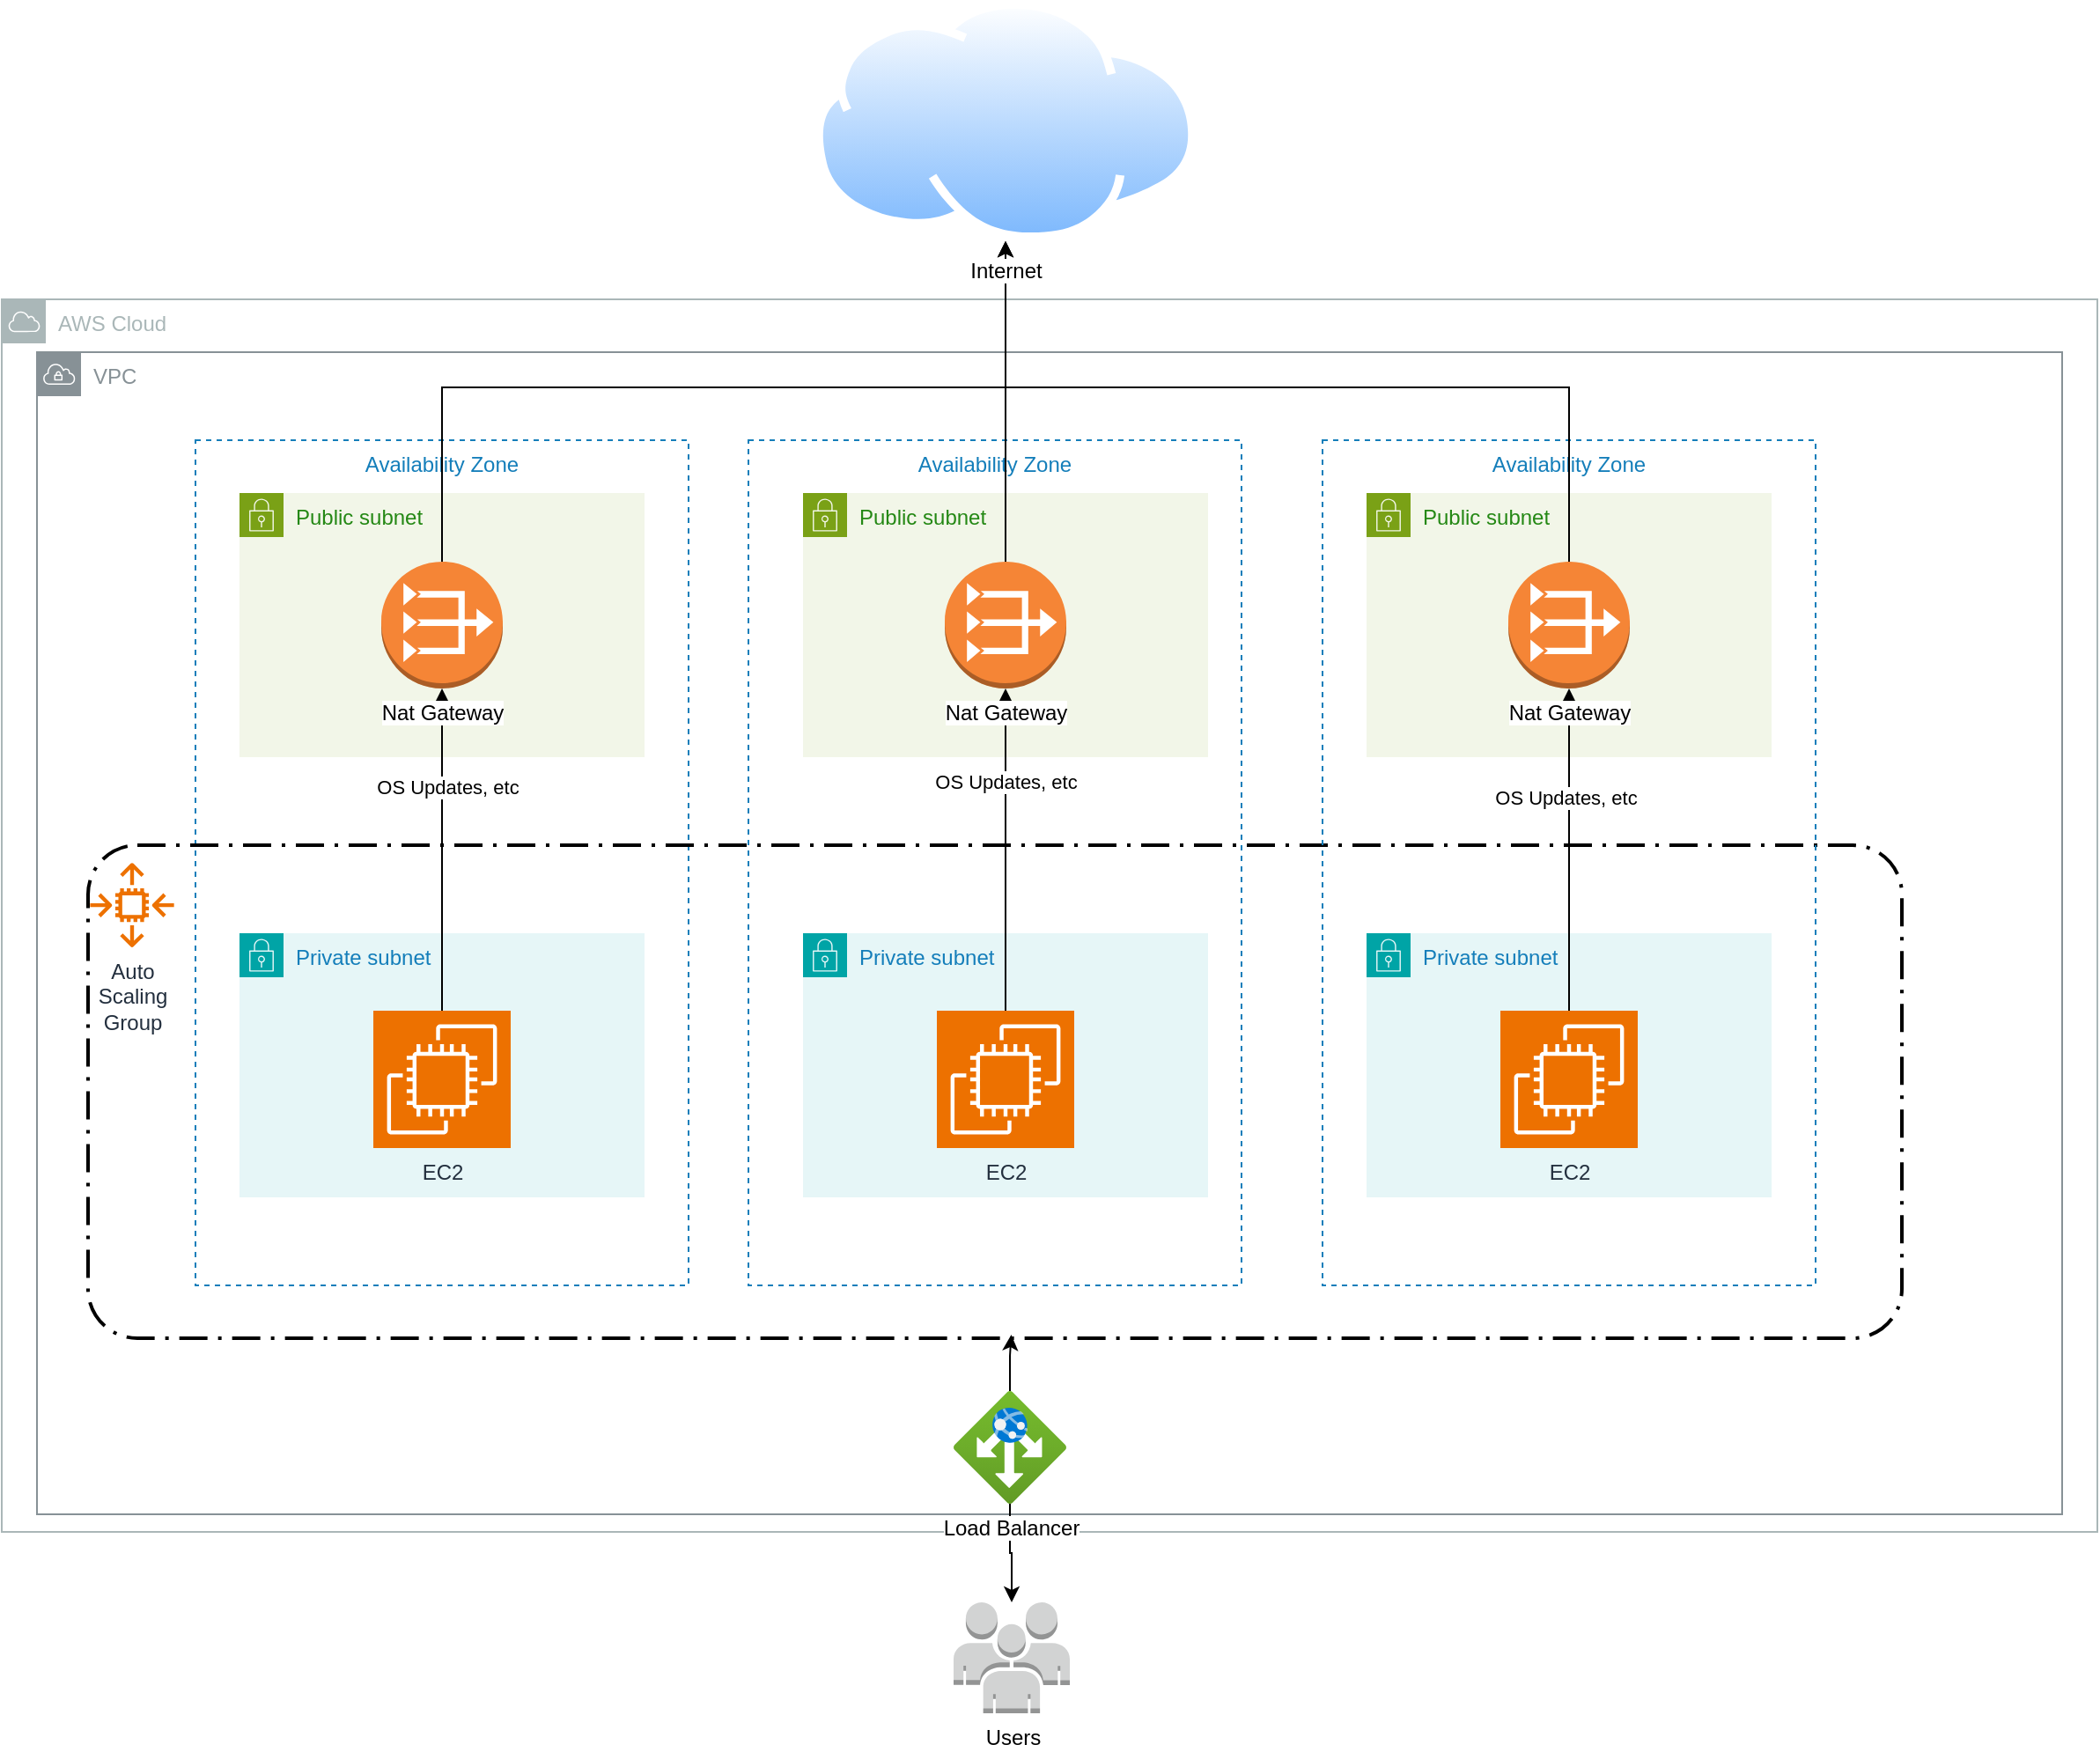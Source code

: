 <mxfile version="24.2.1" type="device">
  <diagram name="Page-1" id="lQPwQOak9GEUOolHe1Ao">
    <mxGraphModel dx="4220" dy="1569" grid="1" gridSize="10" guides="1" tooltips="1" connect="1" arrows="1" fold="1" page="1" pageScale="1" pageWidth="1169" pageHeight="827" math="0" shadow="0">
      <root>
        <mxCell id="0" />
        <mxCell id="1" parent="0" />
        <mxCell id="cpXsW3RKIQvox0g9FcWc-8" value="VPC" style="sketch=0;outlineConnect=0;gradientColor=none;html=1;whiteSpace=wrap;fontSize=12;fontStyle=0;shape=mxgraph.aws4.group;grIcon=mxgraph.aws4.group_vpc;strokeColor=#879196;fillColor=none;verticalAlign=top;align=left;spacingLeft=30;fontColor=#879196;dashed=0;" parent="1" vertex="1">
          <mxGeometry x="70" y="860" width="1150" height="660" as="geometry" />
        </mxCell>
        <mxCell id="5xEN8Zvacd1QNbbgDomi-9" value="AWS Cloud" style="sketch=0;outlineConnect=0;gradientColor=none;html=1;whiteSpace=wrap;fontSize=12;fontStyle=0;shape=mxgraph.aws4.group;grIcon=mxgraph.aws4.group_aws_cloud;strokeColor=#AAB7B8;fillColor=none;verticalAlign=top;align=left;spacingLeft=30;fontColor=#AAB7B8;dashed=0;" vertex="1" parent="1">
          <mxGeometry x="50" y="830" width="1190" height="700" as="geometry" />
        </mxCell>
        <mxCell id="5xEN8Zvacd1QNbbgDomi-26" value="Availability Zone" style="fillColor=none;strokeColor=#147EBA;dashed=1;verticalAlign=top;fontStyle=0;fontColor=#147EBA;whiteSpace=wrap;html=1;" vertex="1" parent="1">
          <mxGeometry x="474" y="910" width="280" height="480" as="geometry" />
        </mxCell>
        <mxCell id="5xEN8Zvacd1QNbbgDomi-11" value="Availability Zone" style="fillColor=none;strokeColor=#147EBA;dashed=1;verticalAlign=top;fontStyle=0;fontColor=#147EBA;whiteSpace=wrap;html=1;" vertex="1" parent="1">
          <mxGeometry x="160" y="910" width="280" height="480" as="geometry" />
        </mxCell>
        <mxCell id="5xEN8Zvacd1QNbbgDomi-4" value="" style="rounded=1;arcSize=10;dashed=1;fillColor=none;gradientColor=none;dashPattern=8 3 1 3;strokeWidth=2;strokeColor=#000000;" vertex="1" parent="1">
          <mxGeometry x="99" y="1140" width="1030" height="280" as="geometry" />
        </mxCell>
        <mxCell id="5xEN8Zvacd1QNbbgDomi-65" style="edgeStyle=orthogonalEdgeStyle;rounded=0;orthogonalLoop=1;jettySize=auto;html=1;" edge="1" parent="1" source="5xEN8Zvacd1QNbbgDomi-8" target="5xEN8Zvacd1QNbbgDomi-64">
          <mxGeometry relative="1" as="geometry" />
        </mxCell>
        <mxCell id="5xEN8Zvacd1QNbbgDomi-8" value="Load Balancer" style="image;aspect=fixed;html=1;points=[];align=center;fontSize=12;image=img/lib/azure2/networking/Application_Gateways.svg;" vertex="1" parent="1">
          <mxGeometry x="590.5" y="1450" width="64" height="64" as="geometry" />
        </mxCell>
        <mxCell id="5xEN8Zvacd1QNbbgDomi-10" value="Public subnet" style="points=[[0,0],[0.25,0],[0.5,0],[0.75,0],[1,0],[1,0.25],[1,0.5],[1,0.75],[1,1],[0.75,1],[0.5,1],[0.25,1],[0,1],[0,0.75],[0,0.5],[0,0.25]];outlineConnect=0;gradientColor=none;html=1;whiteSpace=wrap;fontSize=12;fontStyle=0;container=1;pointerEvents=0;collapsible=0;recursiveResize=0;shape=mxgraph.aws4.group;grIcon=mxgraph.aws4.group_security_group;grStroke=0;strokeColor=#7AA116;fillColor=#F2F6E8;verticalAlign=top;align=left;spacingLeft=30;fontColor=#248814;dashed=0;" vertex="1" parent="1">
          <mxGeometry x="185" y="940" width="230" height="150" as="geometry" />
        </mxCell>
        <mxCell id="cpXsW3RKIQvox0g9FcWc-4" value="Private subnet" style="points=[[0,0],[0.25,0],[0.5,0],[0.75,0],[1,0],[1,0.25],[1,0.5],[1,0.75],[1,1],[0.75,1],[0.5,1],[0.25,1],[0,1],[0,0.75],[0,0.5],[0,0.25]];outlineConnect=0;gradientColor=none;html=1;whiteSpace=wrap;fontSize=12;fontStyle=0;container=1;pointerEvents=0;collapsible=0;recursiveResize=0;shape=mxgraph.aws4.group;grIcon=mxgraph.aws4.group_security_group;grStroke=0;strokeColor=#00A4A6;fillColor=#E6F6F7;verticalAlign=top;align=left;spacingLeft=30;fontColor=#147EBA;dashed=0;" parent="1" vertex="1">
          <mxGeometry x="185" y="1190" width="230" height="150" as="geometry" />
        </mxCell>
        <mxCell id="5xEN8Zvacd1QNbbgDomi-13" value="EC2" style="sketch=0;points=[[0,0,0],[0.25,0,0],[0.5,0,0],[0.75,0,0],[1,0,0],[0,1,0],[0.25,1,0],[0.5,1,0],[0.75,1,0],[1,1,0],[0,0.25,0],[0,0.5,0],[0,0.75,0],[1,0.25,0],[1,0.5,0],[1,0.75,0]];outlineConnect=0;fontColor=#232F3E;fillColor=#ED7100;strokeColor=#ffffff;dashed=0;verticalLabelPosition=bottom;verticalAlign=top;align=center;html=1;fontSize=12;fontStyle=0;aspect=fixed;shape=mxgraph.aws4.resourceIcon;resIcon=mxgraph.aws4.ec2;" vertex="1" parent="cpXsW3RKIQvox0g9FcWc-4">
          <mxGeometry x="76" y="44" width="78" height="78" as="geometry" />
        </mxCell>
        <mxCell id="5xEN8Zvacd1QNbbgDomi-27" value="Public subnet" style="points=[[0,0],[0.25,0],[0.5,0],[0.75,0],[1,0],[1,0.25],[1,0.5],[1,0.75],[1,1],[0.75,1],[0.5,1],[0.25,1],[0,1],[0,0.75],[0,0.5],[0,0.25]];outlineConnect=0;gradientColor=none;html=1;whiteSpace=wrap;fontSize=12;fontStyle=0;container=1;pointerEvents=0;collapsible=0;recursiveResize=0;shape=mxgraph.aws4.group;grIcon=mxgraph.aws4.group_security_group;grStroke=0;strokeColor=#7AA116;fillColor=#F2F6E8;verticalAlign=top;align=left;spacingLeft=30;fontColor=#248814;dashed=0;" vertex="1" parent="1">
          <mxGeometry x="505" y="940" width="230" height="150" as="geometry" />
        </mxCell>
        <mxCell id="5xEN8Zvacd1QNbbgDomi-28" value="Private subnet" style="points=[[0,0],[0.25,0],[0.5,0],[0.75,0],[1,0],[1,0.25],[1,0.5],[1,0.75],[1,1],[0.75,1],[0.5,1],[0.25,1],[0,1],[0,0.75],[0,0.5],[0,0.25]];outlineConnect=0;gradientColor=none;html=1;whiteSpace=wrap;fontSize=12;fontStyle=0;container=1;pointerEvents=0;collapsible=0;recursiveResize=0;shape=mxgraph.aws4.group;grIcon=mxgraph.aws4.group_security_group;grStroke=0;strokeColor=#00A4A6;fillColor=#E6F6F7;verticalAlign=top;align=left;spacingLeft=30;fontColor=#147EBA;dashed=0;" vertex="1" parent="1">
          <mxGeometry x="505" y="1190" width="230" height="150" as="geometry" />
        </mxCell>
        <mxCell id="5xEN8Zvacd1QNbbgDomi-29" value="EC2" style="sketch=0;points=[[0,0,0],[0.25,0,0],[0.5,0,0],[0.75,0,0],[1,0,0],[0,1,0],[0.25,1,0],[0.5,1,0],[0.75,1,0],[1,1,0],[0,0.25,0],[0,0.5,0],[0,0.75,0],[1,0.25,0],[1,0.5,0],[1,0.75,0]];outlineConnect=0;fontColor=#232F3E;fillColor=#ED7100;strokeColor=#ffffff;dashed=0;verticalLabelPosition=bottom;verticalAlign=top;align=center;html=1;fontSize=12;fontStyle=0;aspect=fixed;shape=mxgraph.aws4.resourceIcon;resIcon=mxgraph.aws4.ec2;" vertex="1" parent="5xEN8Zvacd1QNbbgDomi-28">
          <mxGeometry x="76" y="44" width="78" height="78" as="geometry" />
        </mxCell>
        <mxCell id="5xEN8Zvacd1QNbbgDomi-31" value="Availability Zone" style="fillColor=none;strokeColor=#147EBA;dashed=1;verticalAlign=top;fontStyle=0;fontColor=#147EBA;whiteSpace=wrap;html=1;" vertex="1" parent="1">
          <mxGeometry x="800" y="910" width="280" height="480" as="geometry" />
        </mxCell>
        <mxCell id="5xEN8Zvacd1QNbbgDomi-32" value="Public subnet" style="points=[[0,0],[0.25,0],[0.5,0],[0.75,0],[1,0],[1,0.25],[1,0.5],[1,0.75],[1,1],[0.75,1],[0.5,1],[0.25,1],[0,1],[0,0.75],[0,0.5],[0,0.25]];outlineConnect=0;gradientColor=none;html=1;whiteSpace=wrap;fontSize=12;fontStyle=0;container=1;pointerEvents=0;collapsible=0;recursiveResize=0;shape=mxgraph.aws4.group;grIcon=mxgraph.aws4.group_security_group;grStroke=0;strokeColor=#7AA116;fillColor=#F2F6E8;verticalAlign=top;align=left;spacingLeft=30;fontColor=#248814;dashed=0;" vertex="1" parent="1">
          <mxGeometry x="825" y="940" width="230" height="150" as="geometry" />
        </mxCell>
        <mxCell id="5xEN8Zvacd1QNbbgDomi-33" value="Private subnet" style="points=[[0,0],[0.25,0],[0.5,0],[0.75,0],[1,0],[1,0.25],[1,0.5],[1,0.75],[1,1],[0.75,1],[0.5,1],[0.25,1],[0,1],[0,0.75],[0,0.5],[0,0.25]];outlineConnect=0;gradientColor=none;html=1;whiteSpace=wrap;fontSize=12;fontStyle=0;container=1;pointerEvents=0;collapsible=0;recursiveResize=0;shape=mxgraph.aws4.group;grIcon=mxgraph.aws4.group_security_group;grStroke=0;strokeColor=#00A4A6;fillColor=#E6F6F7;verticalAlign=top;align=left;spacingLeft=30;fontColor=#147EBA;dashed=0;" vertex="1" parent="1">
          <mxGeometry x="825" y="1190" width="230" height="150" as="geometry" />
        </mxCell>
        <mxCell id="5xEN8Zvacd1QNbbgDomi-34" value="EC2" style="sketch=0;points=[[0,0,0],[0.25,0,0],[0.5,0,0],[0.75,0,0],[1,0,0],[0,1,0],[0.25,1,0],[0.5,1,0],[0.75,1,0],[1,1,0],[0,0.25,0],[0,0.5,0],[0,0.75,0],[1,0.25,0],[1,0.5,0],[1,0.75,0]];outlineConnect=0;fontColor=#232F3E;fillColor=#ED7100;strokeColor=#ffffff;dashed=0;verticalLabelPosition=bottom;verticalAlign=top;align=center;html=1;fontSize=12;fontStyle=0;aspect=fixed;shape=mxgraph.aws4.resourceIcon;resIcon=mxgraph.aws4.ec2;" vertex="1" parent="5xEN8Zvacd1QNbbgDomi-33">
          <mxGeometry x="76" y="44" width="78" height="78" as="geometry" />
        </mxCell>
        <mxCell id="5xEN8Zvacd1QNbbgDomi-37" value="Auto&lt;div&gt;Scaling&lt;/div&gt;&lt;div&gt;Group&lt;/div&gt;" style="sketch=0;outlineConnect=0;fontColor=#232F3E;gradientColor=none;fillColor=#ED7100;strokeColor=none;dashed=0;verticalLabelPosition=bottom;verticalAlign=top;align=center;html=1;fontSize=12;fontStyle=0;aspect=fixed;pointerEvents=1;shape=mxgraph.aws4.auto_scaling2;" vertex="1" parent="1">
          <mxGeometry x="100" y="1150" width="48" height="48" as="geometry" />
        </mxCell>
        <mxCell id="5xEN8Zvacd1QNbbgDomi-40" style="edgeStyle=orthogonalEdgeStyle;rounded=0;orthogonalLoop=1;jettySize=auto;html=1;entryX=0.5;entryY=1;entryDx=0;entryDy=0;entryPerimeter=0;" edge="1" parent="1" source="5xEN8Zvacd1QNbbgDomi-13" target="5xEN8Zvacd1QNbbgDomi-12">
          <mxGeometry relative="1" as="geometry" />
        </mxCell>
        <mxCell id="5xEN8Zvacd1QNbbgDomi-43" value="OS Updates, etc" style="edgeLabel;html=1;align=center;verticalAlign=middle;resizable=0;points=[];" vertex="1" connectable="0" parent="5xEN8Zvacd1QNbbgDomi-40">
          <mxGeometry x="0.395" y="-3" relative="1" as="geometry">
            <mxPoint as="offset" />
          </mxGeometry>
        </mxCell>
        <mxCell id="5xEN8Zvacd1QNbbgDomi-42" style="edgeStyle=orthogonalEdgeStyle;rounded=0;orthogonalLoop=1;jettySize=auto;html=1;entryX=0.5;entryY=1;entryDx=0;entryDy=0;entryPerimeter=0;" edge="1" parent="1" source="5xEN8Zvacd1QNbbgDomi-34" target="5xEN8Zvacd1QNbbgDomi-35">
          <mxGeometry relative="1" as="geometry" />
        </mxCell>
        <mxCell id="5xEN8Zvacd1QNbbgDomi-61" value="OS Updates, etc" style="edgeLabel;html=1;align=center;verticalAlign=middle;resizable=0;points=[];" vertex="1" connectable="0" parent="5xEN8Zvacd1QNbbgDomi-42">
          <mxGeometry x="0.326" y="2" relative="1" as="geometry">
            <mxPoint as="offset" />
          </mxGeometry>
        </mxCell>
        <mxCell id="5xEN8Zvacd1QNbbgDomi-69" style="edgeStyle=orthogonalEdgeStyle;rounded=0;orthogonalLoop=1;jettySize=auto;html=1;entryX=0.5;entryY=1;entryDx=0;entryDy=0;" edge="1" parent="1" source="5xEN8Zvacd1QNbbgDomi-12" target="5xEN8Zvacd1QNbbgDomi-66">
          <mxGeometry relative="1" as="geometry">
            <Array as="points">
              <mxPoint x="300" y="880" />
              <mxPoint x="620" y="880" />
            </Array>
          </mxGeometry>
        </mxCell>
        <mxCell id="5xEN8Zvacd1QNbbgDomi-12" value="&lt;span style=&quot;background-color: rgb(255, 255, 255);&quot;&gt;Nat Gateway&lt;/span&gt;" style="outlineConnect=0;dashed=0;verticalLabelPosition=bottom;verticalAlign=top;align=center;html=1;shape=mxgraph.aws3.vpc_nat_gateway;fillColor=#F58536;gradientColor=none;" vertex="1" parent="1">
          <mxGeometry x="265.5" y="979" width="69" height="72" as="geometry" />
        </mxCell>
        <mxCell id="5xEN8Zvacd1QNbbgDomi-70" style="edgeStyle=orthogonalEdgeStyle;rounded=0;orthogonalLoop=1;jettySize=auto;html=1;entryX=0.5;entryY=1;entryDx=0;entryDy=0;" edge="1" parent="1" source="5xEN8Zvacd1QNbbgDomi-35" target="5xEN8Zvacd1QNbbgDomi-66">
          <mxGeometry relative="1" as="geometry">
            <Array as="points">
              <mxPoint x="940" y="880" />
              <mxPoint x="620" y="880" />
            </Array>
          </mxGeometry>
        </mxCell>
        <mxCell id="5xEN8Zvacd1QNbbgDomi-35" value="&lt;span style=&quot;background-color: rgb(255, 255, 255);&quot;&gt;Nat Gateway&lt;/span&gt;" style="outlineConnect=0;dashed=0;verticalLabelPosition=bottom;verticalAlign=top;align=center;html=1;shape=mxgraph.aws3.vpc_nat_gateway;fillColor=#F58536;gradientColor=none;" vertex="1" parent="1">
          <mxGeometry x="905.5" y="979" width="69" height="72" as="geometry" />
        </mxCell>
        <mxCell id="5xEN8Zvacd1QNbbgDomi-57" style="edgeStyle=orthogonalEdgeStyle;rounded=0;orthogonalLoop=1;jettySize=auto;html=1;entryX=0.5;entryY=1;entryDx=0;entryDy=0;entryPerimeter=0;" edge="1" parent="1" source="5xEN8Zvacd1QNbbgDomi-29">
          <mxGeometry relative="1" as="geometry">
            <mxPoint x="620" y="1051" as="targetPoint" />
          </mxGeometry>
        </mxCell>
        <mxCell id="5xEN8Zvacd1QNbbgDomi-60" value="OS Updates, etc" style="edgeLabel;html=1;align=center;verticalAlign=middle;resizable=0;points=[];" vertex="1" connectable="0" parent="5xEN8Zvacd1QNbbgDomi-57">
          <mxGeometry x="0.43" y="1" relative="1" as="geometry">
            <mxPoint as="offset" />
          </mxGeometry>
        </mxCell>
        <mxCell id="5xEN8Zvacd1QNbbgDomi-68" style="edgeStyle=orthogonalEdgeStyle;rounded=0;orthogonalLoop=1;jettySize=auto;html=1;entryX=0.5;entryY=1;entryDx=0;entryDy=0;" edge="1" parent="1" source="5xEN8Zvacd1QNbbgDomi-58" target="5xEN8Zvacd1QNbbgDomi-66">
          <mxGeometry relative="1" as="geometry" />
        </mxCell>
        <mxCell id="5xEN8Zvacd1QNbbgDomi-58" value="&lt;span style=&quot;background-color: rgb(255, 255, 255);&quot;&gt;Nat Gateway&lt;/span&gt;" style="outlineConnect=0;dashed=0;verticalLabelPosition=bottom;verticalAlign=top;align=center;html=1;shape=mxgraph.aws3.vpc_nat_gateway;fillColor=#F58536;gradientColor=none;" vertex="1" parent="1">
          <mxGeometry x="585.5" y="979" width="69" height="72" as="geometry" />
        </mxCell>
        <mxCell id="5xEN8Zvacd1QNbbgDomi-63" style="edgeStyle=orthogonalEdgeStyle;rounded=0;orthogonalLoop=1;jettySize=auto;html=1;entryX=0.509;entryY=0.993;entryDx=0;entryDy=0;entryPerimeter=0;" edge="1" parent="1" source="5xEN8Zvacd1QNbbgDomi-8" target="5xEN8Zvacd1QNbbgDomi-4">
          <mxGeometry relative="1" as="geometry" />
        </mxCell>
        <mxCell id="5xEN8Zvacd1QNbbgDomi-64" value="Users" style="outlineConnect=0;dashed=0;verticalLabelPosition=bottom;verticalAlign=top;align=center;html=1;shape=mxgraph.aws3.users;fillColor=#D2D3D3;gradientColor=none;" vertex="1" parent="1">
          <mxGeometry x="590.5" y="1570" width="66" height="63" as="geometry" />
        </mxCell>
        <mxCell id="5xEN8Zvacd1QNbbgDomi-66" value="Internet" style="image;perimeter=ellipsePerimeter;html=1;align=center;shadow=0;dashed=0;spacingTop=3;image=img/lib/active_directory/internet_cloud.svg;" vertex="1" parent="1">
          <mxGeometry x="511.25" y="660" width="217.5" height="137.03" as="geometry" />
        </mxCell>
      </root>
    </mxGraphModel>
  </diagram>
</mxfile>
